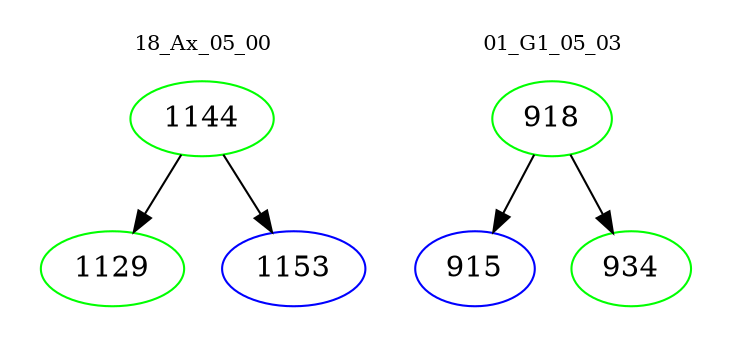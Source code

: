 digraph{
subgraph cluster_0 {
color = white
label = "18_Ax_05_00";
fontsize=10;
T0_1144 [label="1144", color="green"]
T0_1144 -> T0_1129 [color="black"]
T0_1129 [label="1129", color="green"]
T0_1144 -> T0_1153 [color="black"]
T0_1153 [label="1153", color="blue"]
}
subgraph cluster_1 {
color = white
label = "01_G1_05_03";
fontsize=10;
T1_918 [label="918", color="green"]
T1_918 -> T1_915 [color="black"]
T1_915 [label="915", color="blue"]
T1_918 -> T1_934 [color="black"]
T1_934 [label="934", color="green"]
}
}
